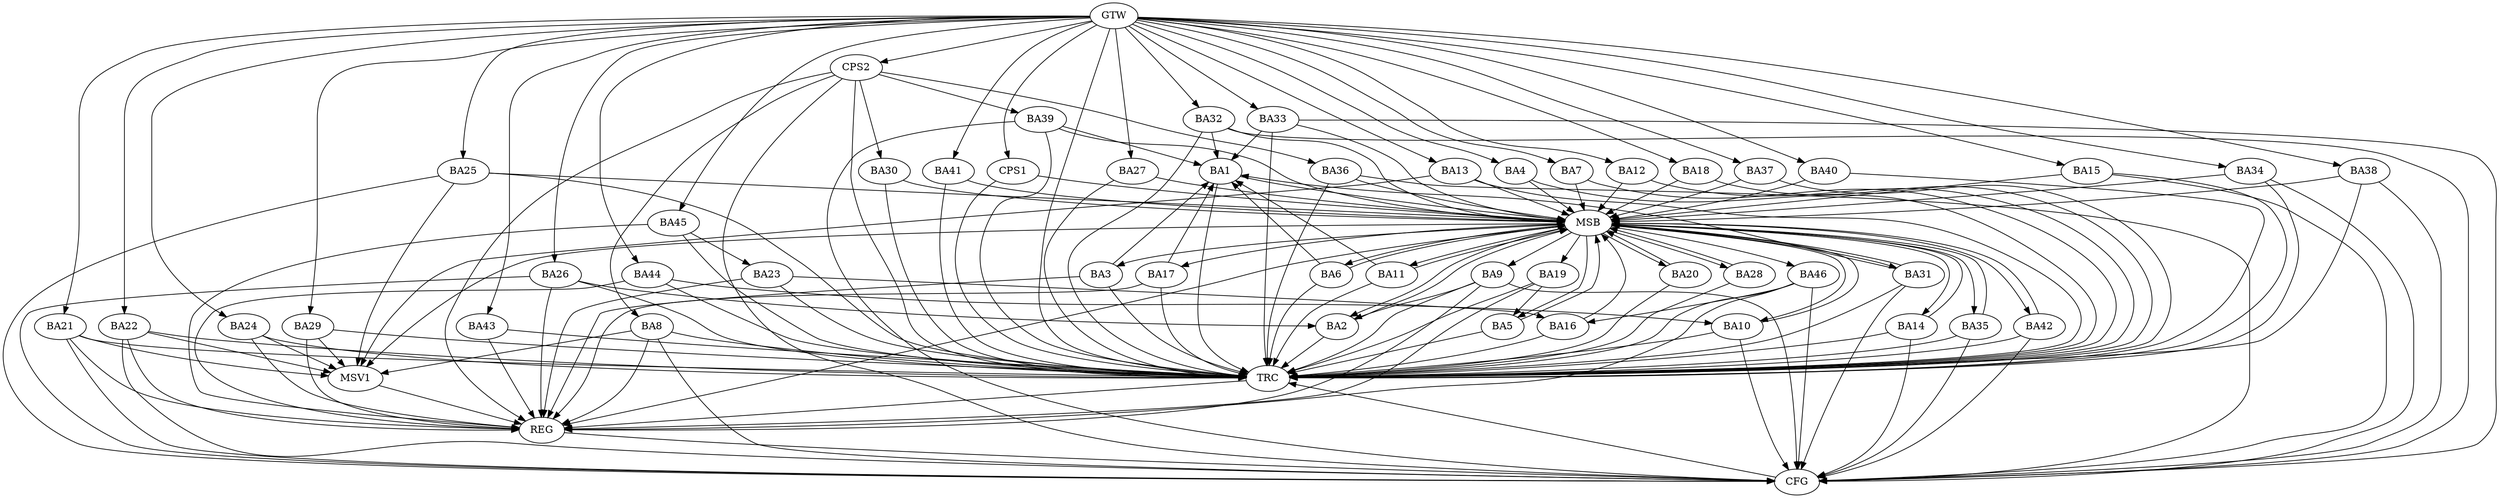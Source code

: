strict digraph G {
  BA1 [ label="BA1" ];
  BA2 [ label="BA2" ];
  BA3 [ label="BA3" ];
  BA4 [ label="BA4" ];
  BA5 [ label="BA5" ];
  BA6 [ label="BA6" ];
  BA7 [ label="BA7" ];
  BA8 [ label="BA8" ];
  BA9 [ label="BA9" ];
  BA10 [ label="BA10" ];
  BA11 [ label="BA11" ];
  BA12 [ label="BA12" ];
  BA13 [ label="BA13" ];
  BA14 [ label="BA14" ];
  BA15 [ label="BA15" ];
  BA16 [ label="BA16" ];
  BA17 [ label="BA17" ];
  BA18 [ label="BA18" ];
  BA19 [ label="BA19" ];
  BA20 [ label="BA20" ];
  BA21 [ label="BA21" ];
  BA22 [ label="BA22" ];
  BA23 [ label="BA23" ];
  BA24 [ label="BA24" ];
  BA25 [ label="BA25" ];
  BA26 [ label="BA26" ];
  BA27 [ label="BA27" ];
  BA28 [ label="BA28" ];
  BA29 [ label="BA29" ];
  BA30 [ label="BA30" ];
  BA31 [ label="BA31" ];
  BA32 [ label="BA32" ];
  BA33 [ label="BA33" ];
  BA34 [ label="BA34" ];
  BA35 [ label="BA35" ];
  BA36 [ label="BA36" ];
  BA37 [ label="BA37" ];
  BA38 [ label="BA38" ];
  BA39 [ label="BA39" ];
  BA40 [ label="BA40" ];
  BA41 [ label="BA41" ];
  BA42 [ label="BA42" ];
  BA43 [ label="BA43" ];
  BA44 [ label="BA44" ];
  BA45 [ label="BA45" ];
  BA46 [ label="BA46" ];
  CPS1 [ label="CPS1" ];
  CPS2 [ label="CPS2" ];
  GTW [ label="GTW" ];
  REG [ label="REG" ];
  MSB [ label="MSB" ];
  CFG [ label="CFG" ];
  TRC [ label="TRC" ];
  MSV1 [ label="MSV1" ];
  BA9 -> BA2;
  BA19 -> BA5;
  BA23 -> BA16;
  BA26 -> BA2;
  BA44 -> BA10;
  BA45 -> BA23;
  BA46 -> BA16;
  CPS2 -> BA39;
  CPS2 -> BA8;
  CPS2 -> BA36;
  CPS2 -> BA30;
  GTW -> BA4;
  GTW -> BA7;
  GTW -> BA12;
  GTW -> BA13;
  GTW -> BA15;
  GTW -> BA18;
  GTW -> BA21;
  GTW -> BA22;
  GTW -> BA24;
  GTW -> BA25;
  GTW -> BA26;
  GTW -> BA27;
  GTW -> BA29;
  GTW -> BA32;
  GTW -> BA33;
  GTW -> BA34;
  GTW -> BA37;
  GTW -> BA38;
  GTW -> BA40;
  GTW -> BA41;
  GTW -> BA43;
  GTW -> BA44;
  GTW -> BA45;
  GTW -> CPS1;
  GTW -> CPS2;
  BA3 -> REG;
  BA8 -> REG;
  BA9 -> REG;
  BA17 -> REG;
  BA19 -> REG;
  BA21 -> REG;
  BA22 -> REG;
  BA23 -> REG;
  BA24 -> REG;
  BA26 -> REG;
  BA29 -> REG;
  BA43 -> REG;
  BA44 -> REG;
  BA45 -> REG;
  BA46 -> REG;
  CPS2 -> REG;
  BA1 -> MSB;
  MSB -> BA2;
  MSB -> REG;
  BA2 -> MSB;
  BA4 -> MSB;
  BA5 -> MSB;
  BA6 -> MSB;
  BA7 -> MSB;
  MSB -> BA6;
  BA10 -> MSB;
  MSB -> BA5;
  BA11 -> MSB;
  BA12 -> MSB;
  MSB -> BA10;
  BA13 -> MSB;
  BA14 -> MSB;
  BA15 -> MSB;
  BA16 -> MSB;
  BA18 -> MSB;
  BA20 -> MSB;
  BA25 -> MSB;
  MSB -> BA11;
  BA27 -> MSB;
  BA28 -> MSB;
  MSB -> BA19;
  BA30 -> MSB;
  BA31 -> MSB;
  BA32 -> MSB;
  BA33 -> MSB;
  MSB -> BA3;
  BA34 -> MSB;
  BA35 -> MSB;
  MSB -> BA20;
  BA36 -> MSB;
  BA37 -> MSB;
  BA38 -> MSB;
  BA39 -> MSB;
  BA40 -> MSB;
  MSB -> BA9;
  BA41 -> MSB;
  MSB -> BA14;
  BA42 -> MSB;
  MSB -> BA35;
  CPS1 -> MSB;
  MSB -> BA17;
  MSB -> BA31;
  MSB -> BA42;
  MSB -> BA46;
  MSB -> BA28;
  BA33 -> CFG;
  BA25 -> CFG;
  BA10 -> CFG;
  BA21 -> CFG;
  BA8 -> CFG;
  BA34 -> CFG;
  CPS2 -> CFG;
  BA26 -> CFG;
  BA22 -> CFG;
  BA35 -> CFG;
  BA39 -> CFG;
  BA42 -> CFG;
  BA15 -> CFG;
  BA38 -> CFG;
  BA9 -> CFG;
  BA36 -> CFG;
  BA31 -> CFG;
  BA14 -> CFG;
  BA46 -> CFG;
  BA32 -> CFG;
  REG -> CFG;
  BA1 -> TRC;
  BA2 -> TRC;
  BA3 -> TRC;
  BA4 -> TRC;
  BA5 -> TRC;
  BA6 -> TRC;
  BA7 -> TRC;
  BA8 -> TRC;
  BA9 -> TRC;
  BA10 -> TRC;
  BA11 -> TRC;
  BA12 -> TRC;
  BA13 -> TRC;
  BA14 -> TRC;
  BA15 -> TRC;
  BA16 -> TRC;
  BA17 -> TRC;
  BA18 -> TRC;
  BA19 -> TRC;
  BA20 -> TRC;
  BA21 -> TRC;
  BA22 -> TRC;
  BA23 -> TRC;
  BA24 -> TRC;
  BA25 -> TRC;
  BA26 -> TRC;
  BA27 -> TRC;
  BA28 -> TRC;
  BA29 -> TRC;
  BA30 -> TRC;
  BA31 -> TRC;
  BA32 -> TRC;
  BA33 -> TRC;
  BA34 -> TRC;
  BA35 -> TRC;
  BA36 -> TRC;
  BA37 -> TRC;
  BA38 -> TRC;
  BA39 -> TRC;
  BA40 -> TRC;
  BA41 -> TRC;
  BA42 -> TRC;
  BA43 -> TRC;
  BA44 -> TRC;
  BA45 -> TRC;
  BA46 -> TRC;
  CPS1 -> TRC;
  CPS2 -> TRC;
  GTW -> TRC;
  CFG -> TRC;
  TRC -> REG;
  BA6 -> BA1;
  BA11 -> BA1;
  BA3 -> BA1;
  BA33 -> BA1;
  BA32 -> BA1;
  BA39 -> BA1;
  BA31 -> BA1;
  BA17 -> BA1;
  BA8 -> MSV1;
  BA21 -> MSV1;
  BA22 -> MSV1;
  BA24 -> MSV1;
  BA29 -> MSV1;
  MSB -> MSV1;
  BA13 -> MSV1;
  BA25 -> MSV1;
  MSV1 -> REG;
}
